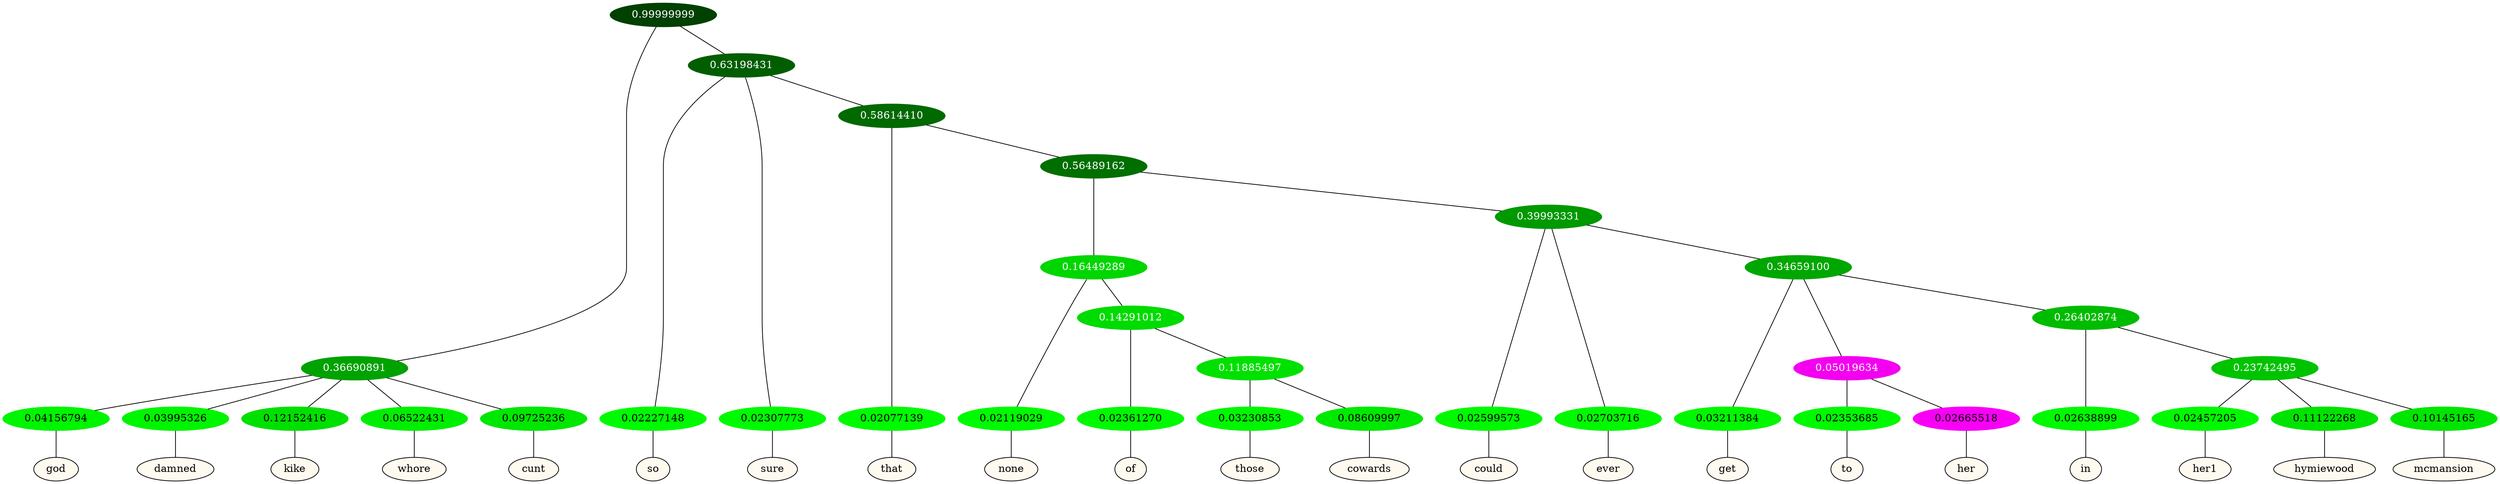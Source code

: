 graph {
	node [format=png height=0.15 nodesep=0.001 ordering=out overlap=prism overlap_scaling=0.01 ranksep=0.001 ratio=0.2 style=filled width=0.15]
	{
		rank=same
		a_w_3 [label=god color=black fillcolor=floralwhite style="filled,solid"]
		a_w_4 [label=damned color=black fillcolor=floralwhite style="filled,solid"]
		a_w_5 [label=kike color=black fillcolor=floralwhite style="filled,solid"]
		a_w_6 [label=whore color=black fillcolor=floralwhite style="filled,solid"]
		a_w_7 [label=cunt color=black fillcolor=floralwhite style="filled,solid"]
		a_w_8 [label=so color=black fillcolor=floralwhite style="filled,solid"]
		a_w_9 [label=sure color=black fillcolor=floralwhite style="filled,solid"]
		a_w_11 [label=that color=black fillcolor=floralwhite style="filled,solid"]
		a_w_15 [label=none color=black fillcolor=floralwhite style="filled,solid"]
		a_w_20 [label=of color=black fillcolor=floralwhite style="filled,solid"]
		a_w_25 [label=those color=black fillcolor=floralwhite style="filled,solid"]
		a_w_26 [label=cowards color=black fillcolor=floralwhite style="filled,solid"]
		a_w_17 [label=could color=black fillcolor=floralwhite style="filled,solid"]
		a_w_18 [label=ever color=black fillcolor=floralwhite style="filled,solid"]
		a_w_22 [label=get color=black fillcolor=floralwhite style="filled,solid"]
		a_w_27 [label=to color=black fillcolor=floralwhite style="filled,solid"]
		a_w_28 [label=her color=black fillcolor=floralwhite style="filled,solid"]
		a_w_29 [label=in color=black fillcolor=floralwhite style="filled,solid"]
		a_w_31 [label=her1 color=black fillcolor=floralwhite style="filled,solid"]
		a_w_32 [label=hymiewood color=black fillcolor=floralwhite style="filled,solid"]
		a_w_33 [label=mcmansion color=black fillcolor=floralwhite style="filled,solid"]
	}
	a_n_3 -- a_w_3
	a_n_4 -- a_w_4
	a_n_5 -- a_w_5
	a_n_6 -- a_w_6
	a_n_7 -- a_w_7
	a_n_8 -- a_w_8
	a_n_9 -- a_w_9
	a_n_11 -- a_w_11
	a_n_15 -- a_w_15
	a_n_20 -- a_w_20
	a_n_25 -- a_w_25
	a_n_26 -- a_w_26
	a_n_17 -- a_w_17
	a_n_18 -- a_w_18
	a_n_22 -- a_w_22
	a_n_27 -- a_w_27
	a_n_28 -- a_w_28
	a_n_29 -- a_w_29
	a_n_31 -- a_w_31
	a_n_32 -- a_w_32
	a_n_33 -- a_w_33
	{
		rank=same
		a_n_3 [label=0.04156794 color="0.334 1.000 0.958" fontcolor=black]
		a_n_4 [label=0.03995326 color="0.334 1.000 0.960" fontcolor=black]
		a_n_5 [label=0.12152416 color="0.334 1.000 0.878" fontcolor=black]
		a_n_6 [label=0.06522431 color="0.334 1.000 0.935" fontcolor=black]
		a_n_7 [label=0.09725236 color="0.334 1.000 0.903" fontcolor=black]
		a_n_8 [label=0.02227148 color="0.334 1.000 0.978" fontcolor=black]
		a_n_9 [label=0.02307773 color="0.334 1.000 0.977" fontcolor=black]
		a_n_11 [label=0.02077139 color="0.334 1.000 0.979" fontcolor=black]
		a_n_15 [label=0.02119029 color="0.334 1.000 0.979" fontcolor=black]
		a_n_20 [label=0.02361270 color="0.334 1.000 0.976" fontcolor=black]
		a_n_25 [label=0.03230853 color="0.334 1.000 0.968" fontcolor=black]
		a_n_26 [label=0.08609997 color="0.334 1.000 0.914" fontcolor=black]
		a_n_17 [label=0.02599573 color="0.334 1.000 0.974" fontcolor=black]
		a_n_18 [label=0.02703716 color="0.334 1.000 0.973" fontcolor=black]
		a_n_22 [label=0.03211384 color="0.334 1.000 0.968" fontcolor=black]
		a_n_27 [label=0.02353685 color="0.334 1.000 0.976" fontcolor=black]
		a_n_28 [label=0.02665518 color="0.835 1.000 0.973" fontcolor=black]
		a_n_29 [label=0.02638899 color="0.334 1.000 0.974" fontcolor=black]
		a_n_31 [label=0.02457205 color="0.334 1.000 0.975" fontcolor=black]
		a_n_32 [label=0.11122268 color="0.334 1.000 0.889" fontcolor=black]
		a_n_33 [label=0.10145165 color="0.334 1.000 0.899" fontcolor=black]
	}
	a_n_0 [label=0.99999999 color="0.334 1.000 0.250" fontcolor=grey99]
	a_n_1 [label=0.36690891 color="0.334 1.000 0.633" fontcolor=grey99]
	a_n_0 -- a_n_1
	a_n_2 [label=0.63198431 color="0.334 1.000 0.368" fontcolor=grey99]
	a_n_0 -- a_n_2
	a_n_1 -- a_n_3
	a_n_1 -- a_n_4
	a_n_1 -- a_n_5
	a_n_1 -- a_n_6
	a_n_1 -- a_n_7
	a_n_2 -- a_n_8
	a_n_2 -- a_n_9
	a_n_10 [label=0.58614410 color="0.334 1.000 0.414" fontcolor=grey99]
	a_n_2 -- a_n_10
	a_n_10 -- a_n_11
	a_n_12 [label=0.56489162 color="0.334 1.000 0.435" fontcolor=grey99]
	a_n_10 -- a_n_12
	a_n_13 [label=0.16449289 color="0.334 1.000 0.836" fontcolor=grey99]
	a_n_12 -- a_n_13
	a_n_14 [label=0.39993331 color="0.334 1.000 0.600" fontcolor=grey99]
	a_n_12 -- a_n_14
	a_n_13 -- a_n_15
	a_n_16 [label=0.14291012 color="0.334 1.000 0.857" fontcolor=grey99]
	a_n_13 -- a_n_16
	a_n_14 -- a_n_17
	a_n_14 -- a_n_18
	a_n_19 [label=0.34659100 color="0.334 1.000 0.653" fontcolor=grey99]
	a_n_14 -- a_n_19
	a_n_16 -- a_n_20
	a_n_21 [label=0.11885497 color="0.334 1.000 0.881" fontcolor=grey99]
	a_n_16 -- a_n_21
	a_n_19 -- a_n_22
	a_n_23 [label=0.05019634 color="0.835 1.000 0.950" fontcolor=grey99]
	a_n_19 -- a_n_23
	a_n_24 [label=0.26402874 color="0.334 1.000 0.736" fontcolor=grey99]
	a_n_19 -- a_n_24
	a_n_21 -- a_n_25
	a_n_21 -- a_n_26
	a_n_23 -- a_n_27
	a_n_23 -- a_n_28
	a_n_24 -- a_n_29
	a_n_30 [label=0.23742495 color="0.334 1.000 0.763" fontcolor=grey99]
	a_n_24 -- a_n_30
	a_n_30 -- a_n_31
	a_n_30 -- a_n_32
	a_n_30 -- a_n_33
}
